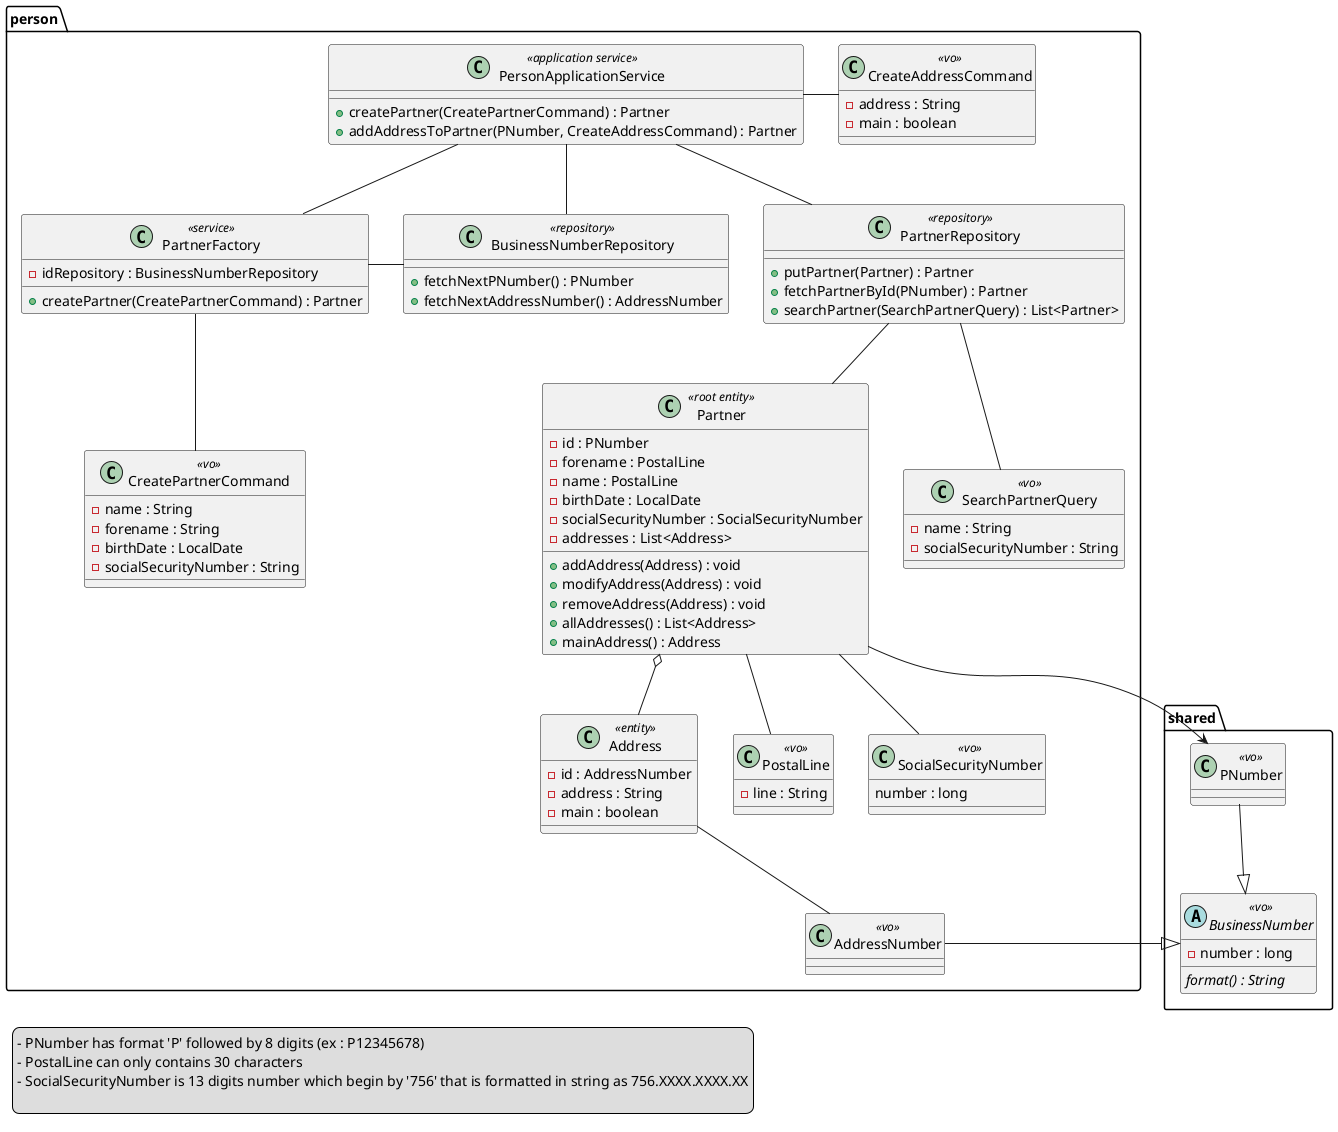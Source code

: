 @startuml
package person {
    class PersonApplicationService <<application service>> {
        + createPartner(CreatePartnerCommand) : Partner
        + addAddressToPartner(PNumber, CreateAddressCommand) : Partner
    }
    class PartnerFactory <<service>> {
        - idRepository : BusinessNumberRepository
        + createPartner(CreatePartnerCommand) : Partner
    }
    class BusinessNumberRepository <<repository>> {
        + fetchNextPNumber() : PNumber
        + fetchNextAddressNumber() : AddressNumber
    }
    class PartnerRepository <<repository>> {
        + putPartner(Partner) : Partner
        + fetchPartnerById(PNumber) : Partner
        + searchPartner(SearchPartnerQuery) : List<Partner>
    }
    class CreatePartnerCommand <<vo>> {
        - name : String
        - forename : String
        - birthDate : LocalDate
        - socialSecurityNumber : String
    }
    class CreateAddressCommand <<vo>> {
        - address : String
        - main : boolean
    }
    class SearchPartnerQuery <<vo>> {
        - name : String
        - socialSecurityNumber : String
    }
    class Partner <<root entity>> {
        - id : PNumber
        - forename : PostalLine
        - name : PostalLine
        - birthDate : LocalDate
        - socialSecurityNumber : SocialSecurityNumber
        - addresses : List<Address>
        + addAddress(Address) : void
        + modifyAddress(Address) : void
        + removeAddress(Address) : void
        + allAddresses() : List<Address>
        + mainAddress() : Address
    }
    class Address <<entity>> {
        - id : AddressNumber
        - address : String
        - main : boolean
    }
    class AddressNumber <<vo>>
    class PostalLine <<vo>> {
        - line : String
    }
    class SocialSecurityNumber <<vo>> {
        number : long
    }
    PersonApplicationService -- PartnerFactory
    PersonApplicationService -- PartnerRepository
    PersonApplicationService -- BusinessNumberRepository
    PersonApplicationService - CreateAddressCommand

    PartnerFactory - BusinessNumberRepository
    PartnerFactory -- CreatePartnerCommand

    PartnerRepository -- Partner
    PartnerRepository -- SearchPartnerQuery

    Partner -- PostalLine
    Partner o-- Address
    Partner -- SocialSecurityNumber

    Address -- AddressNumber

}

package shared {
    class PNumber <<vo>>

    abstract BusinessNumber <<vo>> {
        - number : long
        {abstract} format() : String
    }

    PNumber --|> BusinessNumber
}

Partner -> PNumber
AddressNumber -|> BusinessNumber

legend left
- PNumber has format 'P' followed by 8 digits (ex : P12345678)
- PostalLine can only contains 30 characters
- SocialSecurityNumber is 13 digits number which begin by '756' that is formatted in string as 756.XXXX.XXXX.XX

end legend

@enduml